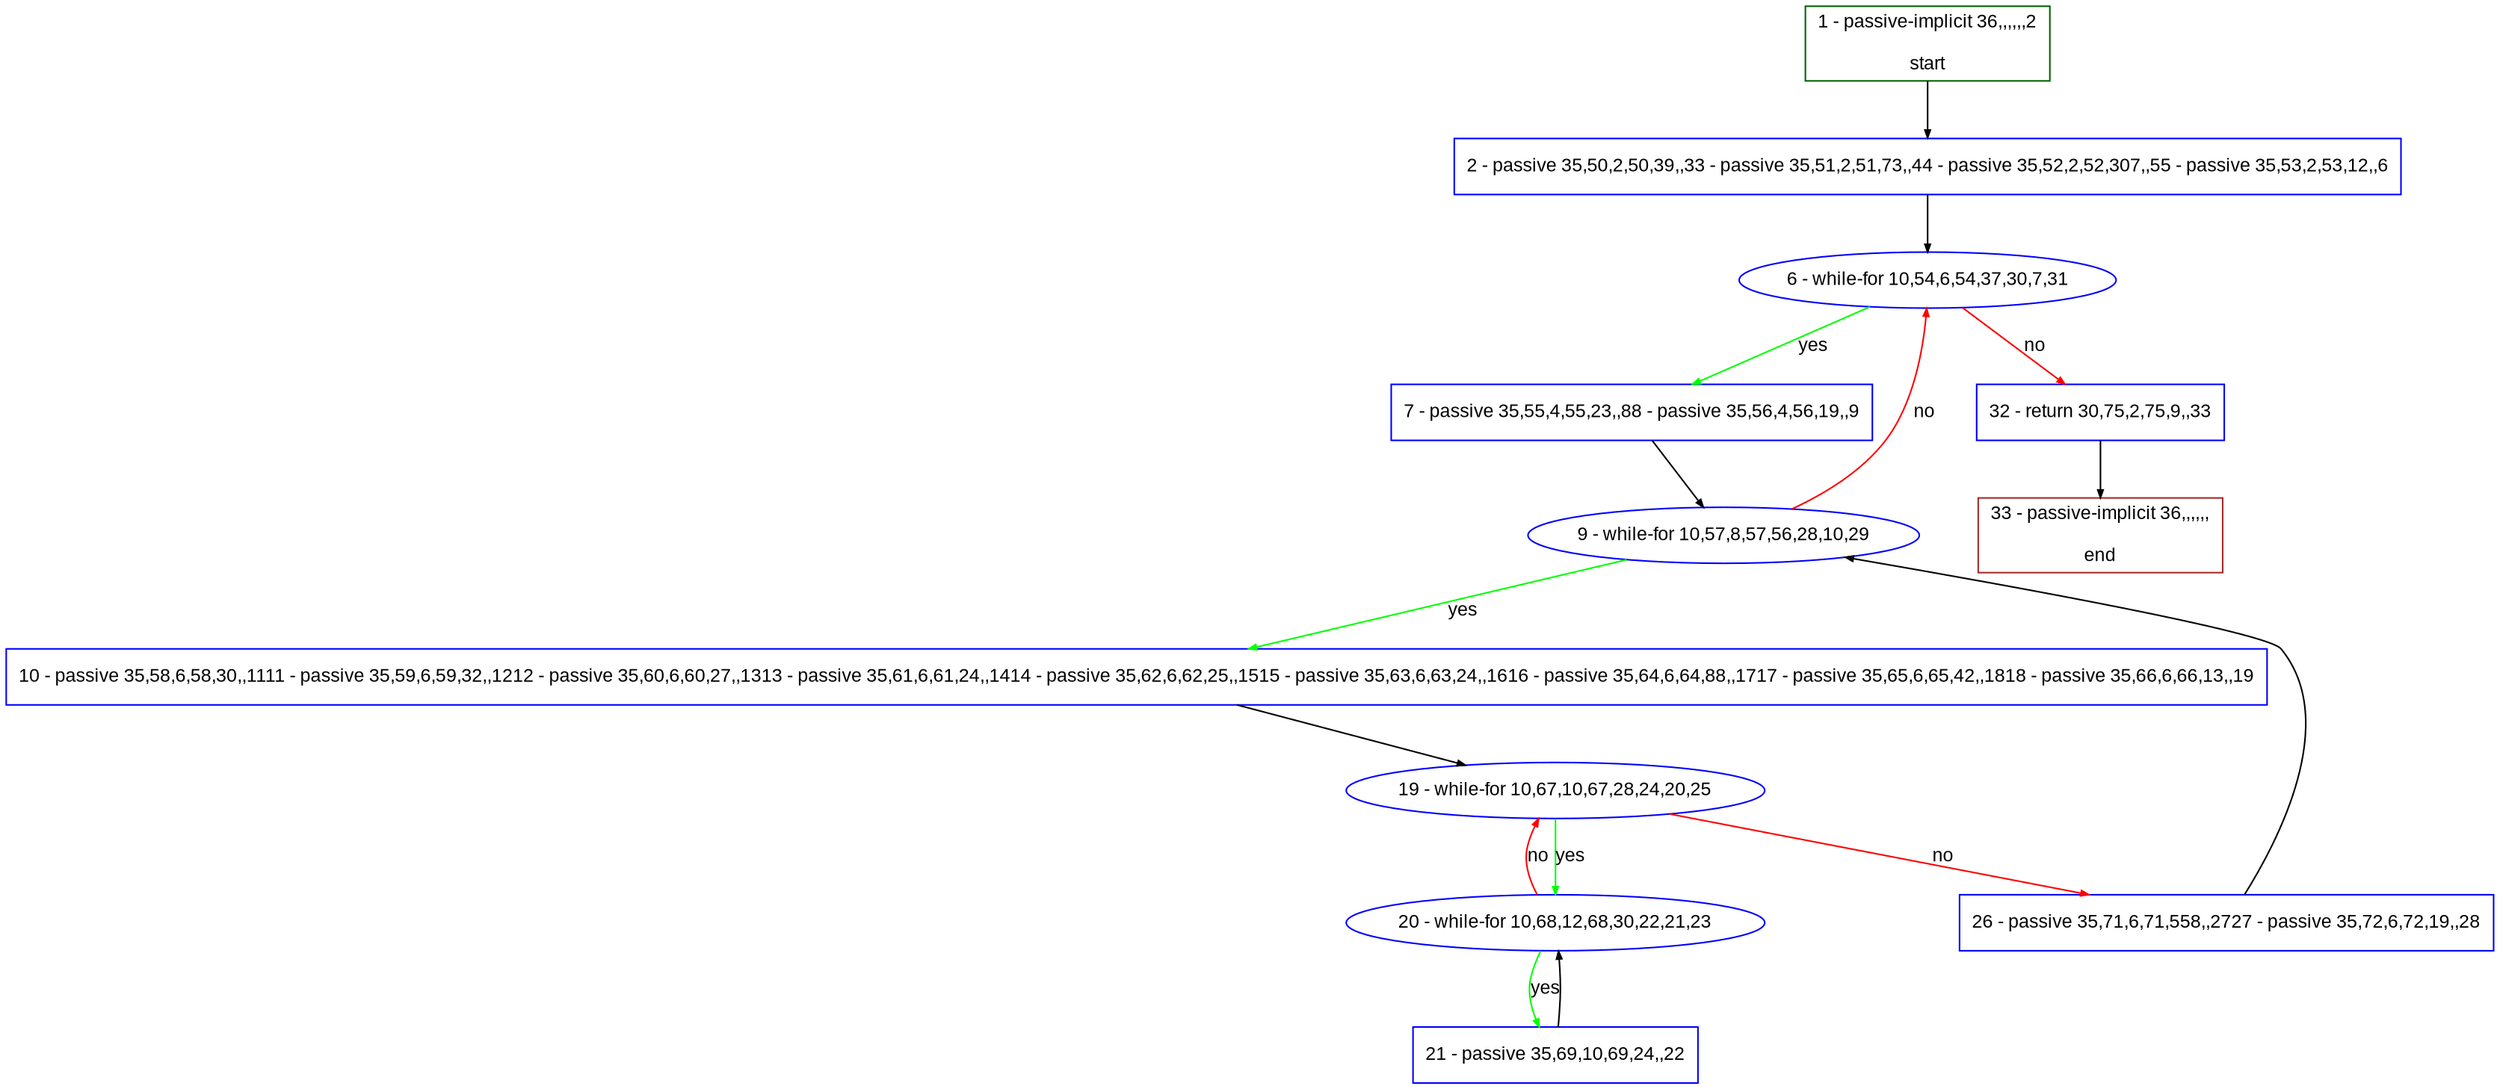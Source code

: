 digraph "" {
  graph [pack="true", label="", fontsize="12", packmode="clust", fontname="Arial", fillcolor="#FFFFCC", bgcolor="white", style="rounded,filled", compound="true"];
  node [node_initialized="no", label="", color="grey", fontsize="12", fillcolor="white", fontname="Arial", style="filled", shape="rectangle", compound="true", fixedsize="false"];
  edge [fontcolor="black", arrowhead="normal", arrowtail="none", arrowsize="0.5", ltail="", label="", color="black", fontsize="12", lhead="", fontname="Arial", dir="forward", compound="true"];
  __N1 [label="2 - passive 35,50,2,50,39,,33 - passive 35,51,2,51,73,,44 - passive 35,52,2,52,307,,55 - passive 35,53,2,53,12,,6", color="#0000ff", fillcolor="#ffffff", style="filled", shape="box"];
  __N2 [label="1 - passive-implicit 36,,,,,,2\n\nstart", color="#006400", fillcolor="#ffffff", style="filled", shape="box"];
  __N3 [label="6 - while-for 10,54,6,54,37,30,7,31", color="#0000ff", fillcolor="#ffffff", style="filled", shape="oval"];
  __N4 [label="7 - passive 35,55,4,55,23,,88 - passive 35,56,4,56,19,,9", color="#0000ff", fillcolor="#ffffff", style="filled", shape="box"];
  __N5 [label="32 - return 30,75,2,75,9,,33", color="#0000ff", fillcolor="#ffffff", style="filled", shape="box"];
  __N6 [label="9 - while-for 10,57,8,57,56,28,10,29", color="#0000ff", fillcolor="#ffffff", style="filled", shape="oval"];
  __N7 [label="10 - passive 35,58,6,58,30,,1111 - passive 35,59,6,59,32,,1212 - passive 35,60,6,60,27,,1313 - passive 35,61,6,61,24,,1414 - passive 35,62,6,62,25,,1515 - passive 35,63,6,63,24,,1616 - passive 35,64,6,64,88,,1717 - passive 35,65,6,65,42,,1818 - passive 35,66,6,66,13,,19", color="#0000ff", fillcolor="#ffffff", style="filled", shape="box"];
  __N8 [label="19 - while-for 10,67,10,67,28,24,20,25", color="#0000ff", fillcolor="#ffffff", style="filled", shape="oval"];
  __N9 [label="20 - while-for 10,68,12,68,30,22,21,23", color="#0000ff", fillcolor="#ffffff", style="filled", shape="oval"];
  __N10 [label="26 - passive 35,71,6,71,558,,2727 - passive 35,72,6,72,19,,28", color="#0000ff", fillcolor="#ffffff", style="filled", shape="box"];
  __N11 [label="21 - passive 35,69,10,69,24,,22", color="#0000ff", fillcolor="#ffffff", style="filled", shape="box"];
  __N12 [label="33 - passive-implicit 36,,,,,,\n\nend", color="#a52a2a", fillcolor="#ffffff", style="filled", shape="box"];
  __N2 -> __N1 [arrowhead="normal", arrowtail="none", color="#000000", label="", dir="forward"];
  __N1 -> __N3 [arrowhead="normal", arrowtail="none", color="#000000", label="", dir="forward"];
  __N3 -> __N4 [arrowhead="normal", arrowtail="none", color="#00ff00", label="yes", dir="forward"];
  __N3 -> __N5 [arrowhead="normal", arrowtail="none", color="#ff0000", label="no", dir="forward"];
  __N4 -> __N6 [arrowhead="normal", arrowtail="none", color="#000000", label="", dir="forward"];
  __N6 -> __N3 [arrowhead="normal", arrowtail="none", color="#ff0000", label="no", dir="forward"];
  __N6 -> __N7 [arrowhead="normal", arrowtail="none", color="#00ff00", label="yes", dir="forward"];
  __N7 -> __N8 [arrowhead="normal", arrowtail="none", color="#000000", label="", dir="forward"];
  __N8 -> __N9 [arrowhead="normal", arrowtail="none", color="#00ff00", label="yes", dir="forward"];
  __N9 -> __N8 [arrowhead="normal", arrowtail="none", color="#ff0000", label="no", dir="forward"];
  __N8 -> __N10 [arrowhead="normal", arrowtail="none", color="#ff0000", label="no", dir="forward"];
  __N9 -> __N11 [arrowhead="normal", arrowtail="none", color="#00ff00", label="yes", dir="forward"];
  __N11 -> __N9 [arrowhead="normal", arrowtail="none", color="#000000", label="", dir="forward"];
  __N10 -> __N6 [arrowhead="normal", arrowtail="none", color="#000000", label="", dir="forward"];
  __N5 -> __N12 [arrowhead="normal", arrowtail="none", color="#000000", label="", dir="forward"];
}
